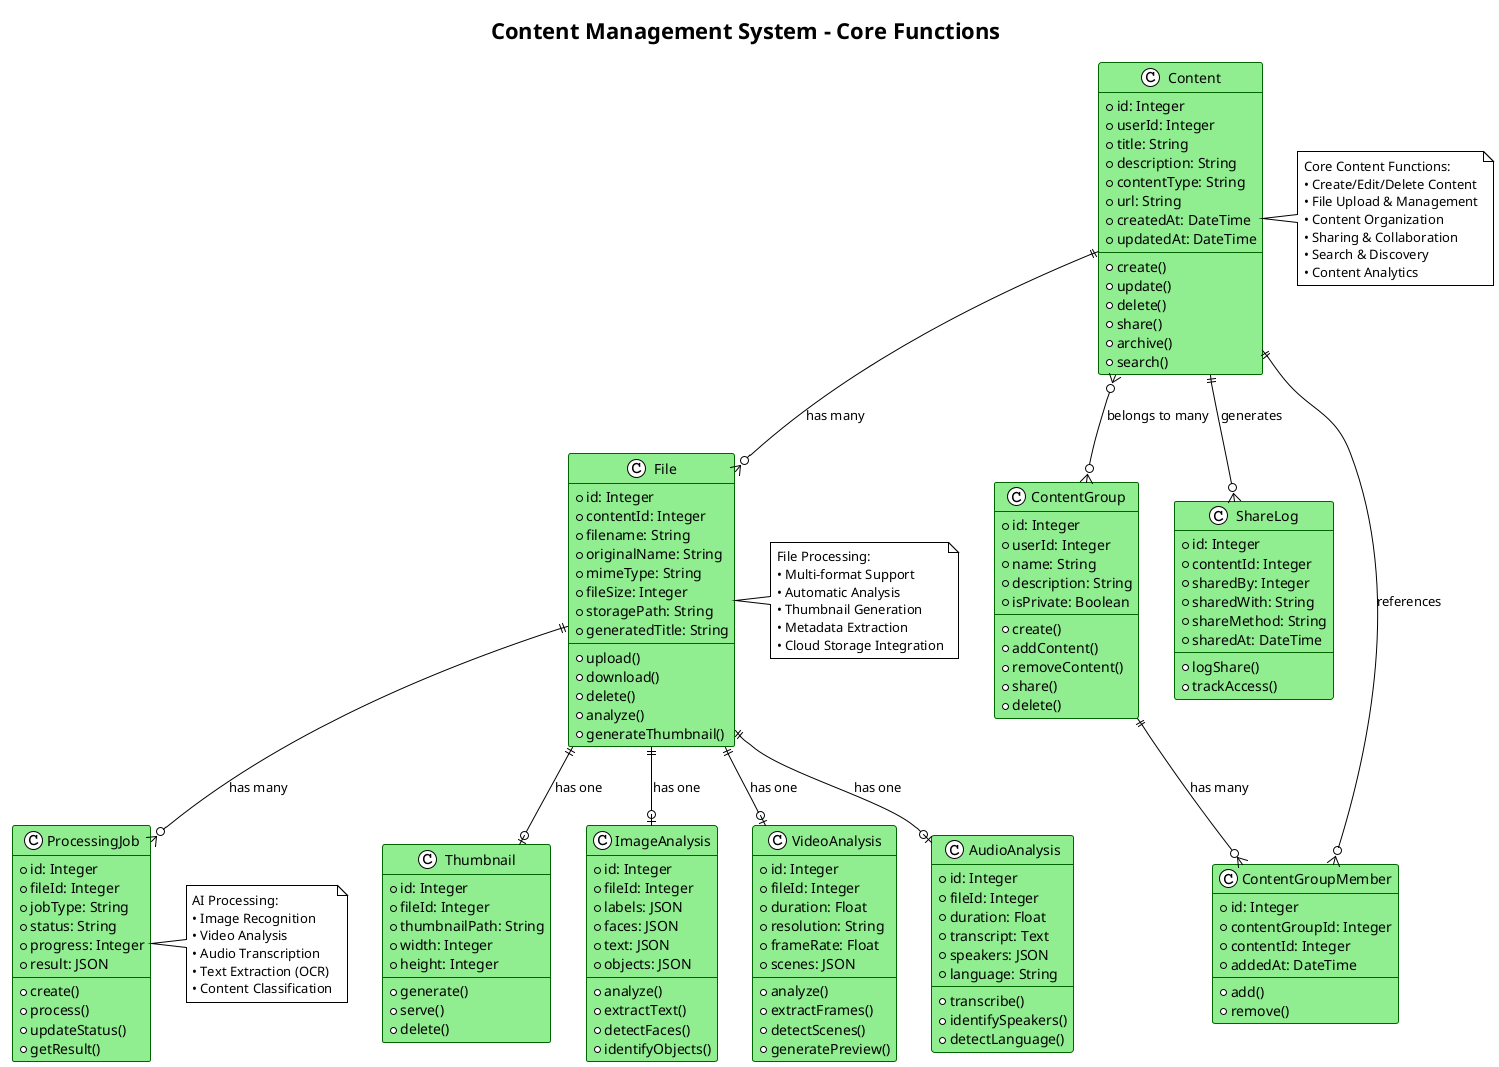 @startuml Content Management System - Simplified
!theme plain
skinparam backgroundColor white
skinparam classBackgroundColor lightgreen
skinparam classBorderColor darkgreen

title Content Management System - Core Functions

class Content {
  +id: Integer
  +userId: Integer
  +title: String
  +description: String
  +contentType: String
  +url: String
  +createdAt: DateTime
  +updatedAt: DateTime
  --
  +create()
  +update()
  +delete()
  +share()
  +archive()
  +search()
}

class File {
  +id: Integer
  +contentId: Integer
  +filename: String
  +originalName: String
  +mimeType: String
  +fileSize: Integer
  +storagePath: String
  +generatedTitle: String
  --
  +upload()
  +download()
  +delete()
  +analyze()
  +generateThumbnail()
}

class ContentGroup {
  +id: Integer
  +userId: Integer
  +name: String
  +description: String
  +isPrivate: Boolean
  --
  +create()
  +addContent()
  +removeContent()
  +share()
  +delete()
}

class ContentGroupMember {
  +id: Integer
  +contentGroupId: Integer
  +contentId: Integer
  +addedAt: DateTime
  --
  +add()
  +remove()
}

class ShareLog {
  +id: Integer
  +contentId: Integer
  +sharedBy: Integer
  +sharedWith: String
  +shareMethod: String
  +sharedAt: DateTime
  --
  +logShare()
  +trackAccess()
}

class Thumbnail {
  +id: Integer
  +fileId: Integer
  +thumbnailPath: String
  +width: Integer
  +height: Integer
  --
  +generate()
  +serve()
  +delete()
}

class ProcessingJob {
  +id: Integer
  +fileId: Integer
  +jobType: String
  +status: String
  +progress: Integer
  +result: JSON
  --
  +create()
  +process()
  +updateStatus()
  +getResult()
}

class ImageAnalysis {
  +id: Integer
  +fileId: Integer
  +labels: JSON
  +faces: JSON
  +text: JSON
  +objects: JSON
  --
  +analyze()
  +extractText()
  +detectFaces()
  +identifyObjects()
}

class VideoAnalysis {
  +id: Integer
  +fileId: Integer
  +duration: Float
  +resolution: String
  +frameRate: Float
  +scenes: JSON
  --
  +analyze()
  +extractFrames()
  +detectScenes()
  +generatePreview()
}

class AudioAnalysis {
  +id: Integer
  +fileId: Integer
  +duration: Float
  +transcript: Text
  +speakers: JSON
  +language: String
  --
  +transcribe()
  +identifySpeakers()
  +detectLanguage()
}

' Relationships
Content ||--o{ File : "has many"
Content }o--o{ ContentGroup : "belongs to many"
ContentGroup ||--o{ ContentGroupMember : "has many"
ContentGroupMember }o--|| Content : "references"
Content ||--o{ ShareLog : "generates"
File ||--o| Thumbnail : "has one"
File ||--o{ ProcessingJob : "has many"
File ||--o| ImageAnalysis : "has one"
File ||--o| VideoAnalysis : "has one"
File ||--o| AudioAnalysis : "has one"

' Core Content Management Flow
note right of Content
  Core Content Functions:
  • Create/Edit/Delete Content
  • File Upload & Management
  • Content Organization
  • Sharing & Collaboration
  • Search & Discovery
  • Content Analytics
end note

note right of File
  File Processing:
  • Multi-format Support
  • Automatic Analysis
  • Thumbnail Generation
  • Metadata Extraction
  • Cloud Storage Integration
end note

note right of ProcessingJob
  AI Processing:
  • Image Recognition
  • Video Analysis
  • Audio Transcription
  • Text Extraction (OCR)
  • Content Classification
end note

@enduml
